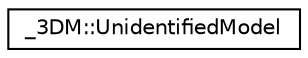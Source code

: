 digraph "Graphical Class Hierarchy"
{
 // INTERACTIVE_SVG=YES
 // LATEX_PDF_SIZE
  edge [fontname="Helvetica",fontsize="10",labelfontname="Helvetica",labelfontsize="10"];
  node [fontname="Helvetica",fontsize="10",shape=record];
  rankdir="LR";
  Node0 [label="_3DM::UnidentifiedModel",height=0.2,width=0.4,color="black", fillcolor="white", style="filled",URL="$d3/dca/class__3_d_m_1_1_unidentified_model.html",tooltip=" "];
}
